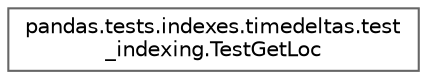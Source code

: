 digraph "Graphical Class Hierarchy"
{
 // LATEX_PDF_SIZE
  bgcolor="transparent";
  edge [fontname=Helvetica,fontsize=10,labelfontname=Helvetica,labelfontsize=10];
  node [fontname=Helvetica,fontsize=10,shape=box,height=0.2,width=0.4];
  rankdir="LR";
  Node0 [id="Node000000",label="pandas.tests.indexes.timedeltas.test\l_indexing.TestGetLoc",height=0.2,width=0.4,color="grey40", fillcolor="white", style="filled",URL="$da/d00/classpandas_1_1tests_1_1indexes_1_1timedeltas_1_1test__indexing_1_1TestGetLoc.html",tooltip=" "];
}
